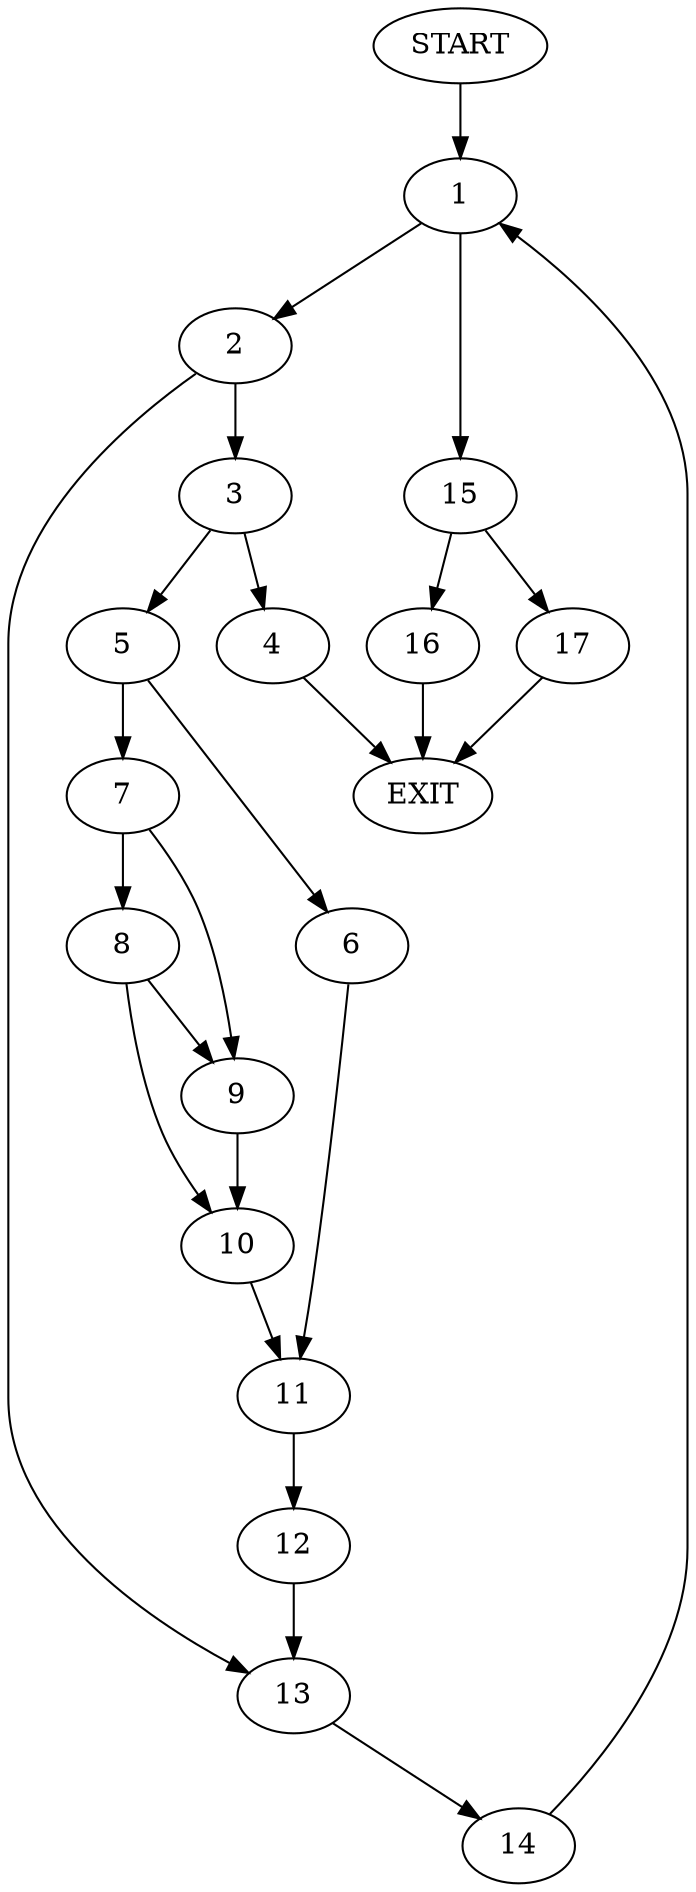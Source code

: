 digraph { 
0 [label="START"];
1;
2;
3;
4;
5;
6;
7;
8;
9;
10;
11;
12;
13;
14;
15;
16;
17;
18[label="EXIT"];
0 -> 1;
1 -> 2;
1 -> 15;
2 -> 13;
2 -> 3;
3 -> 4;
3 -> 5;
4 -> 18;
5 -> 6;
5 -> 7;
6 -> 11;
7 -> 9;
7 -> 8;
8 -> 9;
8 -> 10;
9 -> 10;
10 -> 11;
11 -> 12;
12 -> 13;
13 -> 14;
14 -> 1;
15 -> 16;
15 -> 17;
16 -> 18;
17 -> 18;
}
